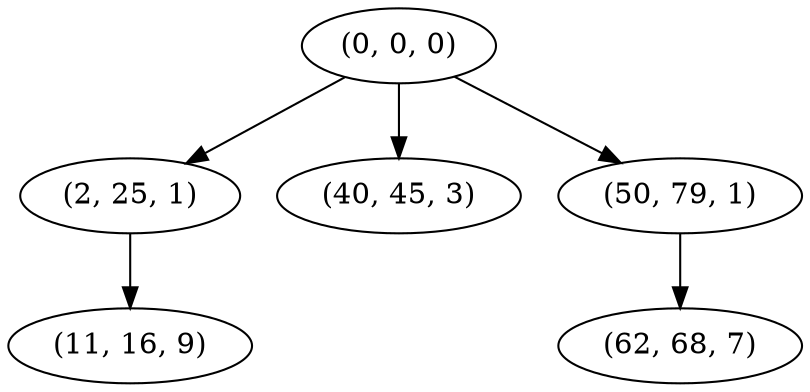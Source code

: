 digraph tree {
    "(0, 0, 0)";
    "(2, 25, 1)";
    "(11, 16, 9)";
    "(40, 45, 3)";
    "(50, 79, 1)";
    "(62, 68, 7)";
    "(0, 0, 0)" -> "(2, 25, 1)";
    "(0, 0, 0)" -> "(40, 45, 3)";
    "(0, 0, 0)" -> "(50, 79, 1)";
    "(2, 25, 1)" -> "(11, 16, 9)";
    "(50, 79, 1)" -> "(62, 68, 7)";
}
